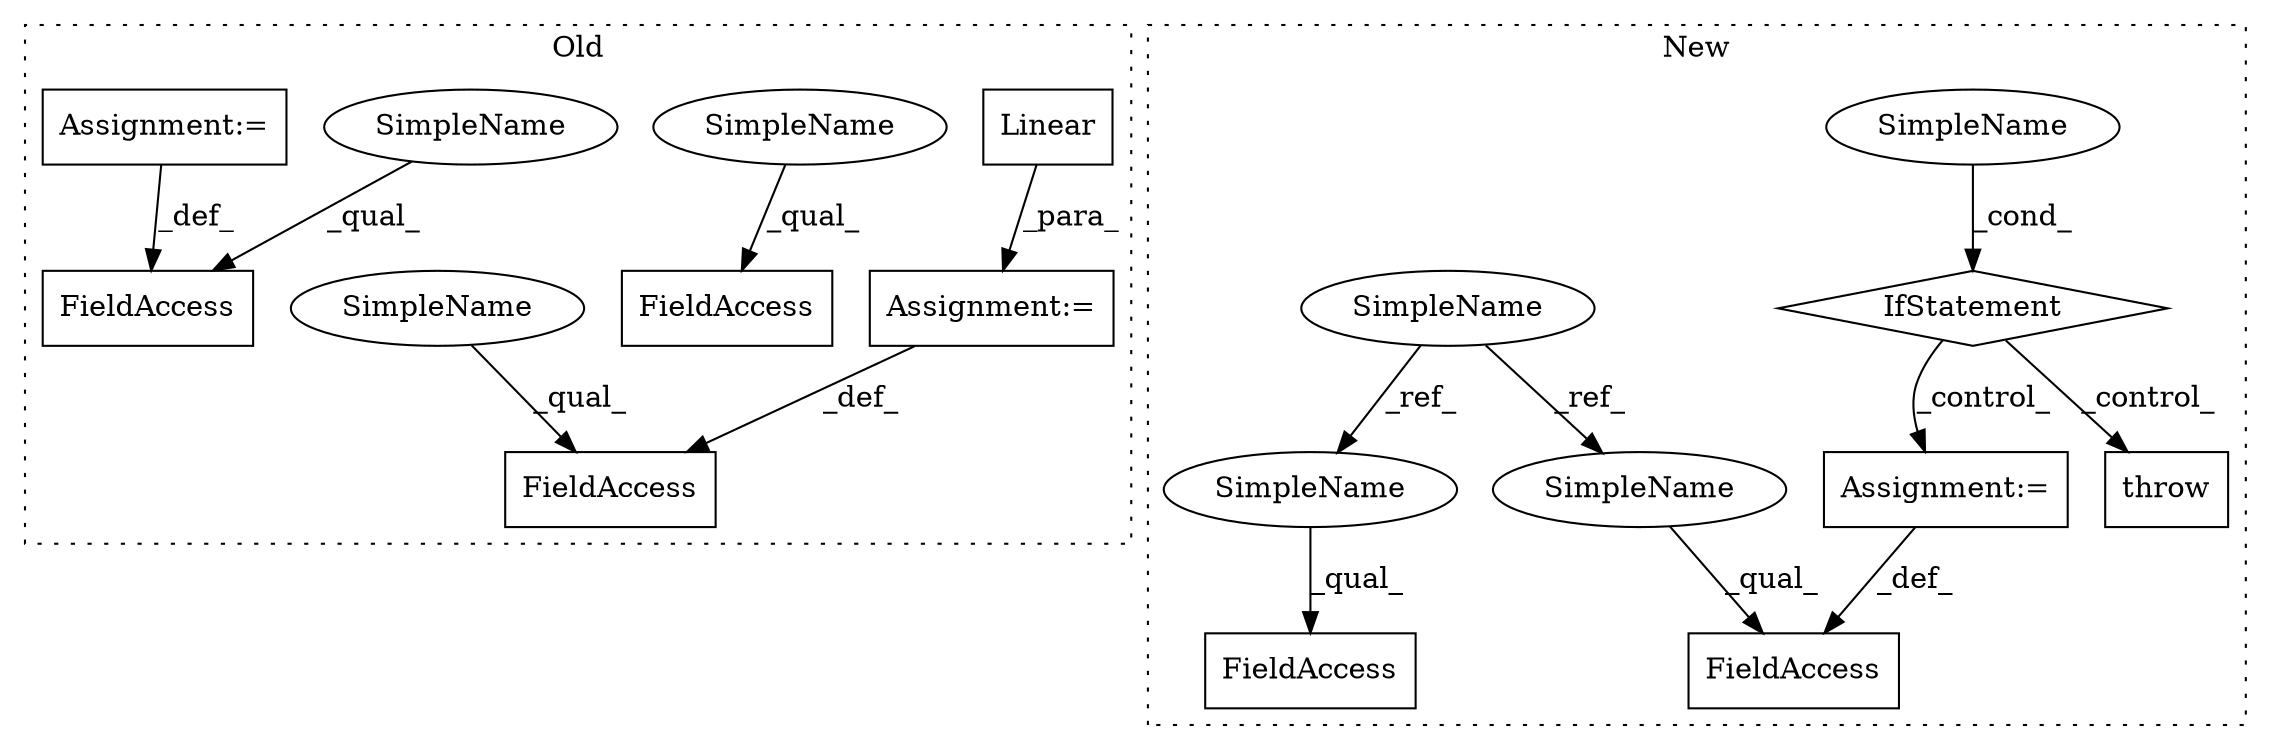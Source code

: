 digraph G {
subgraph cluster0 {
1 [label="Linear" a="32" s="982,1022" l="7,1" shape="box"];
3 [label="FieldAccess" a="22" s="965" l="13" shape="box"];
6 [label="Assignment:=" a="7" s="978" l="1" shape="box"];
11 [label="FieldAccess" a="22" s="560" l="14" shape="box"];
12 [label="Assignment:=" a="7" s="574" l="1" shape="box"];
13 [label="FieldAccess" a="22" s="715" l="18" shape="box"];
16 [label="SimpleName" a="42" s="715" l="4" shape="ellipse"];
17 [label="SimpleName" a="42" s="965" l="4" shape="ellipse"];
18 [label="SimpleName" a="42" s="560" l="4" shape="ellipse"];
label = "Old";
style="dotted";
}
subgraph cluster1 {
2 [label="throw" a="53" s="495" l="6" shape="box"];
4 [label="IfStatement" a="25" s="414,484" l="8,3" shape="diamond"];
5 [label="SimpleName" a="42" s="" l="" shape="ellipse"];
7 [label="Assignment:=" a="7" s="1146" l="1" shape="box"];
8 [label="FieldAccess" a="22" s="1137" l="9" shape="box"];
9 [label="SimpleName" a="42" s="233" l="4" shape="ellipse"];
10 [label="FieldAccess" a="22" s="950" l="11" shape="box"];
14 [label="SimpleName" a="42" s="1137" l="4" shape="ellipse"];
15 [label="SimpleName" a="42" s="950" l="4" shape="ellipse"];
label = "New";
style="dotted";
}
1 -> 6 [label="_para_"];
4 -> 7 [label="_control_"];
4 -> 2 [label="_control_"];
5 -> 4 [label="_cond_"];
6 -> 3 [label="_def_"];
7 -> 8 [label="_def_"];
9 -> 15 [label="_ref_"];
9 -> 14 [label="_ref_"];
12 -> 11 [label="_def_"];
14 -> 8 [label="_qual_"];
15 -> 10 [label="_qual_"];
16 -> 13 [label="_qual_"];
17 -> 3 [label="_qual_"];
18 -> 11 [label="_qual_"];
}